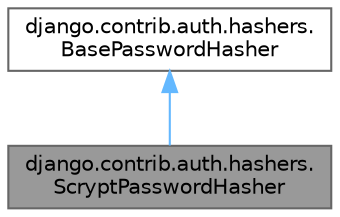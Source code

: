 digraph "django.contrib.auth.hashers.ScryptPasswordHasher"
{
 // LATEX_PDF_SIZE
  bgcolor="transparent";
  edge [fontname=Helvetica,fontsize=10,labelfontname=Helvetica,labelfontsize=10];
  node [fontname=Helvetica,fontsize=10,shape=box,height=0.2,width=0.4];
  Node1 [id="Node000001",label="django.contrib.auth.hashers.\lScryptPasswordHasher",height=0.2,width=0.4,color="gray40", fillcolor="grey60", style="filled", fontcolor="black",tooltip=" "];
  Node2 -> Node1 [id="edge1_Node000001_Node000002",dir="back",color="steelblue1",style="solid",tooltip=" "];
  Node2 [id="Node000002",label="django.contrib.auth.hashers.\lBasePasswordHasher",height=0.2,width=0.4,color="gray40", fillcolor="white", style="filled",URL="$classdjango_1_1contrib_1_1auth_1_1hashers_1_1_base_password_hasher.html",tooltip=" "];
}
